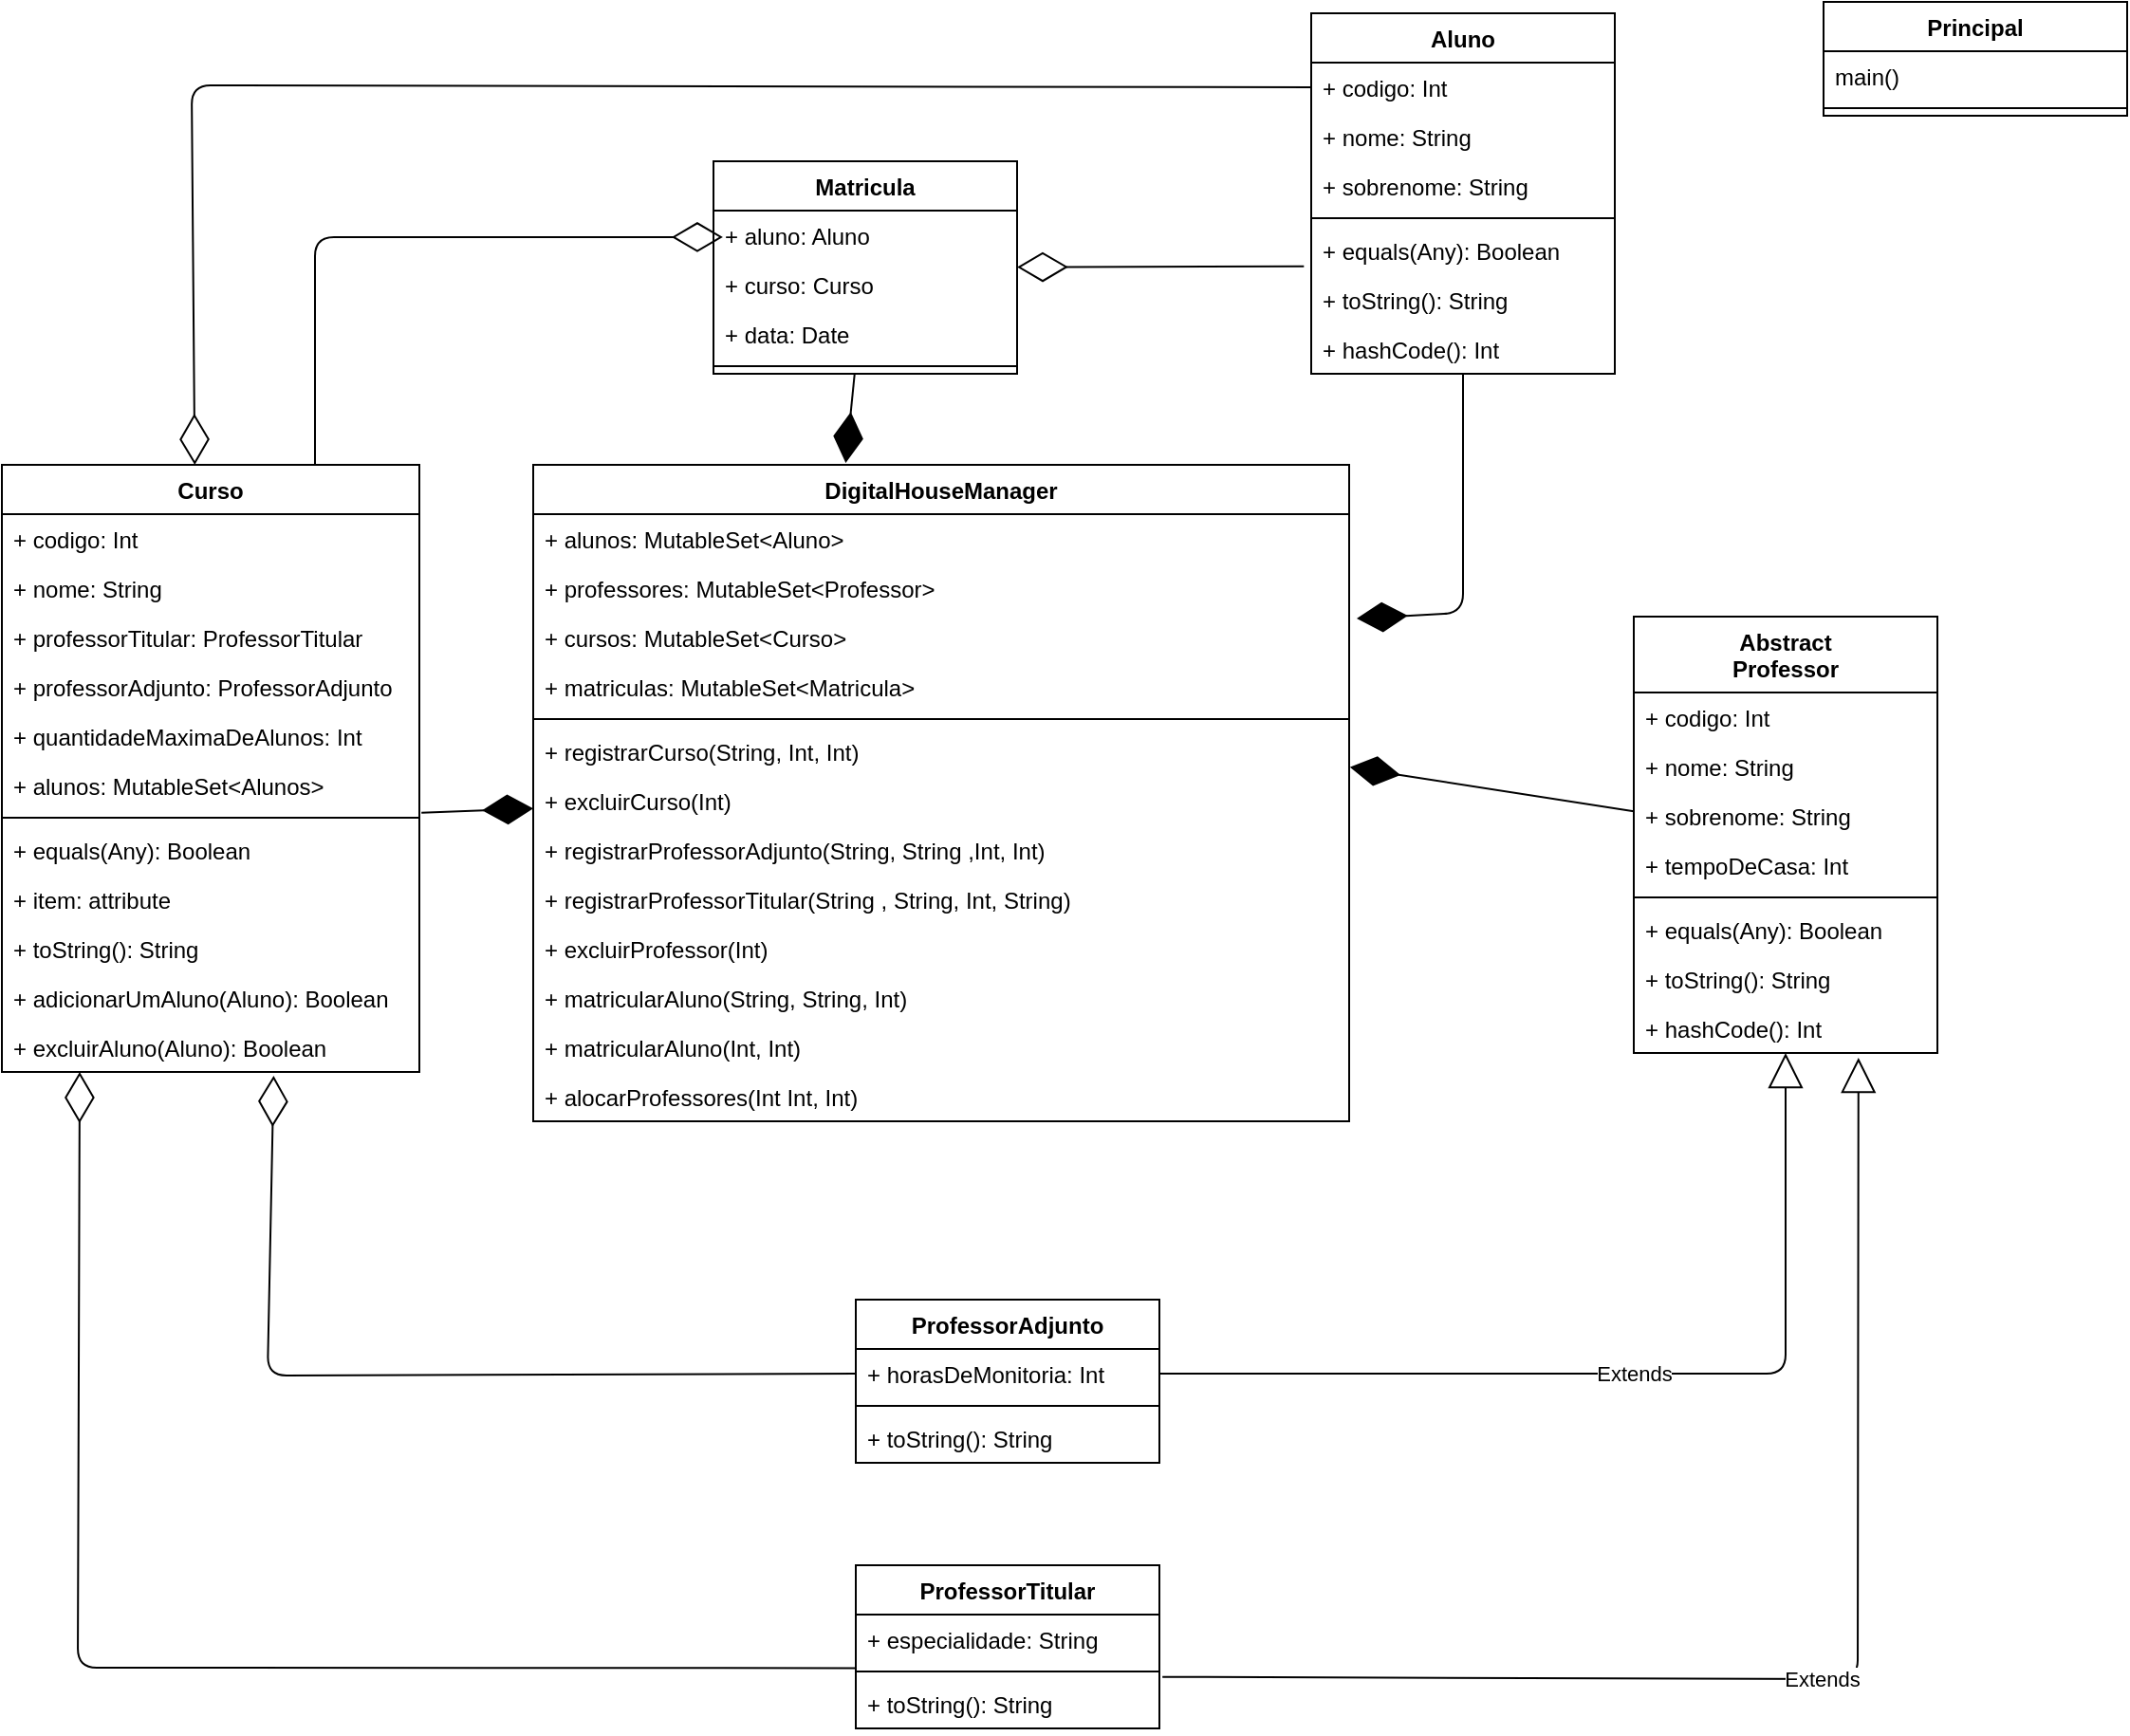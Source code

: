 <mxfile version="13.7.7" type="google"><diagram id="C5RBs43oDa-KdzZeNtuy" name="Page-1"><mxGraphModel dx="1238" dy="548" grid="1" gridSize="10" guides="1" tooltips="1" connect="1" arrows="1" fold="1" page="1" pageScale="1" pageWidth="827" pageHeight="1169" math="0" shadow="0"><root><mxCell id="WIyWlLk6GJQsqaUBKTNV-0"/><mxCell id="WIyWlLk6GJQsqaUBKTNV-1" parent="WIyWlLk6GJQsqaUBKTNV-0"/><mxCell id="T_922s3UGp3L7EfvBjby-40" value="Extends" style="endArrow=block;endSize=16;endFill=0;html=1;exitX=1;exitY=0.5;exitDx=0;exitDy=0;" parent="WIyWlLk6GJQsqaUBKTNV-1" source="T_922s3UGp3L7EfvBjby-35" target="T_922s3UGp3L7EfvBjby-15" edge="1"><mxGeometry width="160" relative="1" as="geometry"><mxPoint x="640" y="720" as="sourcePoint"/><mxPoint x="1140" y="560" as="targetPoint"/><Array as="points"><mxPoint x="1000" y="759"/></Array></mxGeometry></mxCell><mxCell id="T_922s3UGp3L7EfvBjby-41" value="Extends" style="endArrow=block;endSize=16;endFill=0;html=1;entryX=0.74;entryY=1.095;entryDx=0;entryDy=0;entryPerimeter=0;exitX=1.01;exitY=-0.044;exitDx=0;exitDy=0;exitPerimeter=0;" parent="WIyWlLk6GJQsqaUBKTNV-1" source="5TAdEPSiHCzOPGJmIDVm-1" target="T_922s3UGp3L7EfvBjby-28" edge="1"><mxGeometry width="160" relative="1" as="geometry"><mxPoint x="680" y="760" as="sourcePoint"/><mxPoint x="1030" y="340" as="targetPoint"/><Array as="points"><mxPoint x="1038" y="920"/></Array></mxGeometry></mxCell><mxCell id="z5_YrvjEdw8yl7iUUlSn-19" value="" style="endArrow=diamondThin;endFill=0;endSize=24;html=1;exitX=-0.024;exitY=0.823;exitDx=0;exitDy=0;exitPerimeter=0;" parent="WIyWlLk6GJQsqaUBKTNV-1" source="T_922s3UGp3L7EfvBjby-3" target="T_922s3UGp3L7EfvBjby-50" edge="1"><mxGeometry width="160" relative="1" as="geometry"><mxPoint x="740" y="270" as="sourcePoint"/><mxPoint x="900" y="270" as="targetPoint"/></mxGeometry></mxCell><mxCell id="z5_YrvjEdw8yl7iUUlSn-20" value="" style="endArrow=diamondThin;endFill=0;endSize=24;html=1;exitX=0.75;exitY=0;exitDx=0;exitDy=0;entryX=0.031;entryY=0.538;entryDx=0;entryDy=0;entryPerimeter=0;" parent="WIyWlLk6GJQsqaUBKTNV-1" source="T_922s3UGp3L7EfvBjby-8" target="T_922s3UGp3L7EfvBjby-51" edge="1"><mxGeometry width="160" relative="1" as="geometry"><mxPoint x="570" y="440" as="sourcePoint"/><mxPoint x="430" y="160" as="targetPoint"/><Array as="points"><mxPoint x="225" y="160"/></Array></mxGeometry></mxCell><mxCell id="5TAdEPSiHCzOPGJmIDVm-2" value="" style="endArrow=diamondThin;endFill=1;endSize=24;html=1;exitX=1.005;exitY=0.175;exitDx=0;exitDy=0;exitPerimeter=0;" edge="1" parent="WIyWlLk6GJQsqaUBKTNV-1" source="T_922s3UGp3L7EfvBjby-10" target="T_922s3UGp3L7EfvBjby-60"><mxGeometry width="160" relative="1" as="geometry"><mxPoint x="290" y="466" as="sourcePoint"/><mxPoint x="520" y="400" as="targetPoint"/></mxGeometry></mxCell><mxCell id="5TAdEPSiHCzOPGJmIDVm-3" value="" style="endArrow=diamondThin;endFill=1;endSize=24;html=1;entryX=0.383;entryY=-0.003;entryDx=0;entryDy=0;entryPerimeter=0;" edge="1" parent="WIyWlLk6GJQsqaUBKTNV-1" source="T_922s3UGp3L7EfvBjby-50" target="T_922s3UGp3L7EfvBjby-60"><mxGeometry width="160" relative="1" as="geometry"><mxPoint x="780" y="450" as="sourcePoint"/><mxPoint x="940" y="450" as="targetPoint"/></mxGeometry></mxCell><mxCell id="5TAdEPSiHCzOPGJmIDVm-4" value="" style="endArrow=diamondThin;endFill=1;endSize=24;html=1;" edge="1" parent="WIyWlLk6GJQsqaUBKTNV-1" source="T_922s3UGp3L7EfvBjby-0"><mxGeometry width="160" relative="1" as="geometry"><mxPoint x="560" y="370" as="sourcePoint"/><mxPoint x="774" y="361" as="targetPoint"/><Array as="points"><mxPoint x="830" y="358"/></Array></mxGeometry></mxCell><mxCell id="5TAdEPSiHCzOPGJmIDVm-5" value="" style="endArrow=diamondThin;endFill=1;endSize=24;html=1;entryX=1.001;entryY=0.821;entryDx=0;entryDy=0;entryPerimeter=0;" edge="1" parent="WIyWlLk6GJQsqaUBKTNV-1" source="T_922s3UGp3L7EfvBjby-15" target="T_922s3UGp3L7EfvBjby-63"><mxGeometry width="160" relative="1" as="geometry"><mxPoint x="720" y="560" as="sourcePoint"/><mxPoint x="790" y="475" as="targetPoint"/></mxGeometry></mxCell><mxCell id="T_922s3UGp3L7EfvBjby-15" value="Abstract&#10;Professor" style="swimlane;fontStyle=1;align=center;verticalAlign=top;childLayout=stackLayout;horizontal=1;startSize=40;horizontalStack=0;resizeParent=1;resizeParentMax=0;resizeLast=0;collapsible=1;marginBottom=0;" parent="WIyWlLk6GJQsqaUBKTNV-1" vertex="1"><mxGeometry x="920" y="360" width="160" height="230" as="geometry"/></mxCell><mxCell id="T_922s3UGp3L7EfvBjby-16" value="+ codigo: Int" style="text;strokeColor=none;fillColor=none;align=left;verticalAlign=top;spacingLeft=4;spacingRight=4;overflow=hidden;rotatable=0;points=[[0,0.5],[1,0.5]];portConstraint=eastwest;" parent="T_922s3UGp3L7EfvBjby-15" vertex="1"><mxGeometry y="40" width="160" height="26" as="geometry"/></mxCell><mxCell id="T_922s3UGp3L7EfvBjby-19" value="+ nome: String" style="text;strokeColor=none;fillColor=none;align=left;verticalAlign=top;spacingLeft=4;spacingRight=4;overflow=hidden;rotatable=0;points=[[0,0.5],[1,0.5]];portConstraint=eastwest;" parent="T_922s3UGp3L7EfvBjby-15" vertex="1"><mxGeometry y="66" width="160" height="26" as="geometry"/></mxCell><mxCell id="T_922s3UGp3L7EfvBjby-20" value="+ sobrenome: String" style="text;strokeColor=none;fillColor=none;align=left;verticalAlign=top;spacingLeft=4;spacingRight=4;overflow=hidden;rotatable=0;points=[[0,0.5],[1,0.5]];portConstraint=eastwest;" parent="T_922s3UGp3L7EfvBjby-15" vertex="1"><mxGeometry y="92" width="160" height="26" as="geometry"/></mxCell><mxCell id="T_922s3UGp3L7EfvBjby-29" value="+ tempoDeCasa: Int" style="text;strokeColor=none;fillColor=none;align=left;verticalAlign=top;spacingLeft=4;spacingRight=4;overflow=hidden;rotatable=0;points=[[0,0.5],[1,0.5]];portConstraint=eastwest;" parent="T_922s3UGp3L7EfvBjby-15" vertex="1"><mxGeometry y="118" width="160" height="26" as="geometry"/></mxCell><mxCell id="T_922s3UGp3L7EfvBjby-17" value="" style="line;strokeWidth=1;fillColor=none;align=left;verticalAlign=middle;spacingTop=-1;spacingLeft=3;spacingRight=3;rotatable=0;labelPosition=right;points=[];portConstraint=eastwest;" parent="T_922s3UGp3L7EfvBjby-15" vertex="1"><mxGeometry y="144" width="160" height="8" as="geometry"/></mxCell><mxCell id="T_922s3UGp3L7EfvBjby-26" value="+ equals(Any): Boolean" style="text;strokeColor=none;fillColor=none;align=left;verticalAlign=top;spacingLeft=4;spacingRight=4;overflow=hidden;rotatable=0;points=[[0,0.5],[1,0.5]];portConstraint=eastwest;" parent="T_922s3UGp3L7EfvBjby-15" vertex="1"><mxGeometry y="152" width="160" height="26" as="geometry"/></mxCell><mxCell id="T_922s3UGp3L7EfvBjby-27" value="+ toString(): String" style="text;strokeColor=none;fillColor=none;align=left;verticalAlign=top;spacingLeft=4;spacingRight=4;overflow=hidden;rotatable=0;points=[[0,0.5],[1,0.5]];portConstraint=eastwest;" parent="T_922s3UGp3L7EfvBjby-15" vertex="1"><mxGeometry y="178" width="160" height="26" as="geometry"/></mxCell><mxCell id="T_922s3UGp3L7EfvBjby-28" value="+ hashCode(): Int" style="text;strokeColor=none;fillColor=none;align=left;verticalAlign=top;spacingLeft=4;spacingRight=4;overflow=hidden;rotatable=0;points=[[0,0.5],[1,0.5]];portConstraint=eastwest;" parent="T_922s3UGp3L7EfvBjby-15" vertex="1"><mxGeometry y="204" width="160" height="26" as="geometry"/></mxCell><mxCell id="T_922s3UGp3L7EfvBjby-50" value="Matricula" style="swimlane;fontStyle=1;align=center;verticalAlign=top;childLayout=stackLayout;horizontal=1;startSize=26;horizontalStack=0;resizeParent=1;resizeParentMax=0;resizeLast=0;collapsible=1;marginBottom=0;" parent="WIyWlLk6GJQsqaUBKTNV-1" vertex="1"><mxGeometry x="435" y="120" width="160" height="112" as="geometry"/></mxCell><mxCell id="T_922s3UGp3L7EfvBjby-51" value="+ aluno: Aluno" style="text;strokeColor=none;fillColor=none;align=left;verticalAlign=top;spacingLeft=4;spacingRight=4;overflow=hidden;rotatable=0;points=[[0,0.5],[1,0.5]];portConstraint=eastwest;" parent="T_922s3UGp3L7EfvBjby-50" vertex="1"><mxGeometry y="26" width="160" height="26" as="geometry"/></mxCell><mxCell id="T_922s3UGp3L7EfvBjby-54" value="+ curso: Curso" style="text;strokeColor=none;fillColor=none;align=left;verticalAlign=top;spacingLeft=4;spacingRight=4;overflow=hidden;rotatable=0;points=[[0,0.5],[1,0.5]];portConstraint=eastwest;" parent="T_922s3UGp3L7EfvBjby-50" vertex="1"><mxGeometry y="52" width="160" height="26" as="geometry"/></mxCell><mxCell id="T_922s3UGp3L7EfvBjby-55" value="+ data: Date" style="text;strokeColor=none;fillColor=none;align=left;verticalAlign=top;spacingLeft=4;spacingRight=4;overflow=hidden;rotatable=0;points=[[0,0.5],[1,0.5]];portConstraint=eastwest;" parent="T_922s3UGp3L7EfvBjby-50" vertex="1"><mxGeometry y="78" width="160" height="26" as="geometry"/></mxCell><mxCell id="T_922s3UGp3L7EfvBjby-52" value="" style="line;strokeWidth=1;fillColor=none;align=left;verticalAlign=middle;spacingTop=-1;spacingLeft=3;spacingRight=3;rotatable=0;labelPosition=right;points=[];portConstraint=eastwest;" parent="T_922s3UGp3L7EfvBjby-50" vertex="1"><mxGeometry y="104" width="160" height="8" as="geometry"/></mxCell><mxCell id="5TAdEPSiHCzOPGJmIDVm-7" value="" style="endArrow=diamondThin;endFill=0;endSize=24;html=1;exitX=0;exitY=0.5;exitDx=0;exitDy=0;entryX=0.462;entryY=0;entryDx=0;entryDy=0;entryPerimeter=0;" edge="1" parent="WIyWlLk6GJQsqaUBKTNV-1" source="T_922s3UGp3L7EfvBjby-5" target="T_922s3UGp3L7EfvBjby-8"><mxGeometry width="160" relative="1" as="geometry"><mxPoint x="430" y="40" as="sourcePoint"/><mxPoint x="590" y="40" as="targetPoint"/><Array as="points"><mxPoint x="160" y="80"/></Array></mxGeometry></mxCell><mxCell id="5TAdEPSiHCzOPGJmIDVm-11" value="" style="endArrow=diamondThin;endFill=0;endSize=24;html=1;entryX=0.651;entryY=1.079;entryDx=0;entryDy=0;entryPerimeter=0;exitX=0;exitY=0.5;exitDx=0;exitDy=0;" edge="1" parent="WIyWlLk6GJQsqaUBKTNV-1" source="T_922s3UGp3L7EfvBjby-35" target="5TAdEPSiHCzOPGJmIDVm-16"><mxGeometry width="160" relative="1" as="geometry"><mxPoint x="490" y="780" as="sourcePoint"/><mxPoint x="310" y="650" as="targetPoint"/><Array as="points"><mxPoint x="200" y="760"/></Array></mxGeometry></mxCell><mxCell id="T_922s3UGp3L7EfvBjby-8" value="Curso" style="swimlane;fontStyle=1;align=center;verticalAlign=top;childLayout=stackLayout;horizontal=1;startSize=26;horizontalStack=0;resizeParent=1;resizeParentMax=0;resizeLast=0;collapsible=1;marginBottom=0;" parent="WIyWlLk6GJQsqaUBKTNV-1" vertex="1"><mxGeometry x="60" y="280" width="220" height="320" as="geometry"/></mxCell><mxCell id="T_922s3UGp3L7EfvBjby-9" value="+ codigo: Int" style="text;strokeColor=none;fillColor=none;align=left;verticalAlign=top;spacingLeft=4;spacingRight=4;overflow=hidden;rotatable=0;points=[[0,0.5],[1,0.5]];portConstraint=eastwest;" parent="T_922s3UGp3L7EfvBjby-8" vertex="1"><mxGeometry y="26" width="220" height="26" as="geometry"/></mxCell><mxCell id="T_922s3UGp3L7EfvBjby-12" value="+ nome: String" style="text;strokeColor=none;fillColor=none;align=left;verticalAlign=top;spacingLeft=4;spacingRight=4;overflow=hidden;rotatable=0;points=[[0,0.5],[1,0.5]];portConstraint=eastwest;" parent="T_922s3UGp3L7EfvBjby-8" vertex="1"><mxGeometry y="52" width="220" height="26" as="geometry"/></mxCell><mxCell id="T_922s3UGp3L7EfvBjby-42" value="+ professorTitular: ProfessorTitular" style="text;strokeColor=none;fillColor=none;align=left;verticalAlign=top;spacingLeft=4;spacingRight=4;overflow=hidden;rotatable=0;points=[[0,0.5],[1,0.5]];portConstraint=eastwest;" parent="T_922s3UGp3L7EfvBjby-8" vertex="1"><mxGeometry y="78" width="220" height="26" as="geometry"/></mxCell><mxCell id="T_922s3UGp3L7EfvBjby-43" value="+ professorAdjunto: ProfessorAdjunto" style="text;strokeColor=none;fillColor=none;align=left;verticalAlign=top;spacingLeft=4;spacingRight=4;overflow=hidden;rotatable=0;points=[[0,0.5],[1,0.5]];portConstraint=eastwest;" parent="T_922s3UGp3L7EfvBjby-8" vertex="1"><mxGeometry y="104" width="220" height="26" as="geometry"/></mxCell><mxCell id="T_922s3UGp3L7EfvBjby-44" value="+ quantidadeMaximaDeAlunos: Int" style="text;strokeColor=none;fillColor=none;align=left;verticalAlign=top;spacingLeft=4;spacingRight=4;overflow=hidden;rotatable=0;points=[[0,0.5],[1,0.5]];portConstraint=eastwest;" parent="T_922s3UGp3L7EfvBjby-8" vertex="1"><mxGeometry y="130" width="220" height="26" as="geometry"/></mxCell><mxCell id="T_922s3UGp3L7EfvBjby-45" value="+ alunos: MutableSet&lt;Alunos&gt;" style="text;strokeColor=none;fillColor=none;align=left;verticalAlign=top;spacingLeft=4;spacingRight=4;overflow=hidden;rotatable=0;points=[[0,0.5],[1,0.5]];portConstraint=eastwest;" parent="T_922s3UGp3L7EfvBjby-8" vertex="1"><mxGeometry y="156" width="220" height="26" as="geometry"/></mxCell><mxCell id="T_922s3UGp3L7EfvBjby-10" value="" style="line;strokeWidth=1;fillColor=none;align=left;verticalAlign=middle;spacingTop=-1;spacingLeft=3;spacingRight=3;rotatable=0;labelPosition=right;points=[];portConstraint=eastwest;" parent="T_922s3UGp3L7EfvBjby-8" vertex="1"><mxGeometry y="182" width="220" height="8" as="geometry"/></mxCell><mxCell id="T_922s3UGp3L7EfvBjby-11" value="+ equals(Any): Boolean" style="text;strokeColor=none;fillColor=none;align=left;verticalAlign=top;spacingLeft=4;spacingRight=4;overflow=hidden;rotatable=0;points=[[0,0.5],[1,0.5]];portConstraint=eastwest;" parent="T_922s3UGp3L7EfvBjby-8" vertex="1"><mxGeometry y="190" width="220" height="26" as="geometry"/></mxCell><mxCell id="5TAdEPSiHCzOPGJmIDVm-15" value="+ item: attribute" style="text;strokeColor=none;fillColor=none;align=left;verticalAlign=top;spacingLeft=4;spacingRight=4;overflow=hidden;rotatable=0;points=[[0,0.5],[1,0.5]];portConstraint=eastwest;" vertex="1" parent="T_922s3UGp3L7EfvBjby-8"><mxGeometry y="216" width="220" height="26" as="geometry"/></mxCell><mxCell id="T_922s3UGp3L7EfvBjby-13" value="+ toString(): String" style="text;strokeColor=none;fillColor=none;align=left;verticalAlign=top;spacingLeft=4;spacingRight=4;overflow=hidden;rotatable=0;points=[[0,0.5],[1,0.5]];portConstraint=eastwest;" parent="T_922s3UGp3L7EfvBjby-8" vertex="1"><mxGeometry y="242" width="220" height="26" as="geometry"/></mxCell><mxCell id="T_922s3UGp3L7EfvBjby-14" value="+ adicionarUmAluno(Aluno): Boolean" style="text;strokeColor=none;fillColor=none;align=left;verticalAlign=top;spacingLeft=4;spacingRight=4;overflow=hidden;rotatable=0;points=[[0,0.5],[1,0.5]];portConstraint=eastwest;" parent="T_922s3UGp3L7EfvBjby-8" vertex="1"><mxGeometry y="268" width="220" height="26" as="geometry"/></mxCell><mxCell id="5TAdEPSiHCzOPGJmIDVm-16" value="+ excluirAluno(Aluno): Boolean" style="text;strokeColor=none;fillColor=none;align=left;verticalAlign=top;spacingLeft=4;spacingRight=4;overflow=hidden;rotatable=0;points=[[0,0.5],[1,0.5]];portConstraint=eastwest;" vertex="1" parent="T_922s3UGp3L7EfvBjby-8"><mxGeometry y="294" width="220" height="26" as="geometry"/></mxCell><mxCell id="T_922s3UGp3L7EfvBjby-0" value="Aluno" style="swimlane;fontStyle=1;align=center;verticalAlign=top;childLayout=stackLayout;horizontal=1;startSize=26;horizontalStack=0;resizeParent=1;resizeParentMax=0;resizeLast=0;collapsible=1;marginBottom=0;" parent="WIyWlLk6GJQsqaUBKTNV-1" vertex="1"><mxGeometry x="750" y="42" width="160" height="190" as="geometry"/></mxCell><mxCell id="T_922s3UGp3L7EfvBjby-5" value="+ codigo: Int" style="text;strokeColor=none;fillColor=none;align=left;verticalAlign=top;spacingLeft=4;spacingRight=4;overflow=hidden;rotatable=0;points=[[0,0.5],[1,0.5]];portConstraint=eastwest;" parent="T_922s3UGp3L7EfvBjby-0" vertex="1"><mxGeometry y="26" width="160" height="26" as="geometry"/></mxCell><mxCell id="T_922s3UGp3L7EfvBjby-1" value="+ nome: String" style="text;strokeColor=none;fillColor=none;align=left;verticalAlign=top;spacingLeft=4;spacingRight=4;overflow=hidden;rotatable=0;points=[[0,0.5],[1,0.5]];portConstraint=eastwest;" parent="T_922s3UGp3L7EfvBjby-0" vertex="1"><mxGeometry y="52" width="160" height="26" as="geometry"/></mxCell><mxCell id="T_922s3UGp3L7EfvBjby-4" value="+ sobrenome: String" style="text;strokeColor=none;fillColor=none;align=left;verticalAlign=top;spacingLeft=4;spacingRight=4;overflow=hidden;rotatable=0;points=[[0,0.5],[1,0.5]];portConstraint=eastwest;" parent="T_922s3UGp3L7EfvBjby-0" vertex="1"><mxGeometry y="78" width="160" height="26" as="geometry"/></mxCell><mxCell id="T_922s3UGp3L7EfvBjby-2" value="" style="line;strokeWidth=1;fillColor=none;align=left;verticalAlign=middle;spacingTop=-1;spacingLeft=3;spacingRight=3;rotatable=0;labelPosition=right;points=[];portConstraint=eastwest;" parent="T_922s3UGp3L7EfvBjby-0" vertex="1"><mxGeometry y="104" width="160" height="8" as="geometry"/></mxCell><mxCell id="T_922s3UGp3L7EfvBjby-3" value="+ equals(Any): Boolean" style="text;strokeColor=none;fillColor=none;align=left;verticalAlign=top;spacingLeft=4;spacingRight=4;overflow=hidden;rotatable=0;points=[[0,0.5],[1,0.5]];portConstraint=eastwest;" parent="T_922s3UGp3L7EfvBjby-0" vertex="1"><mxGeometry y="112" width="160" height="26" as="geometry"/></mxCell><mxCell id="T_922s3UGp3L7EfvBjby-6" value="+ toString(): String" style="text;strokeColor=none;fillColor=none;align=left;verticalAlign=top;spacingLeft=4;spacingRight=4;overflow=hidden;rotatable=0;points=[[0,0.5],[1,0.5]];portConstraint=eastwest;" parent="T_922s3UGp3L7EfvBjby-0" vertex="1"><mxGeometry y="138" width="160" height="26" as="geometry"/></mxCell><mxCell id="T_922s3UGp3L7EfvBjby-7" value="+ hashCode(): Int" style="text;strokeColor=none;fillColor=none;align=left;verticalAlign=top;spacingLeft=4;spacingRight=4;overflow=hidden;rotatable=0;points=[[0,0.5],[1,0.5]];portConstraint=eastwest;" parent="T_922s3UGp3L7EfvBjby-0" vertex="1"><mxGeometry y="164" width="160" height="26" as="geometry"/></mxCell><mxCell id="5TAdEPSiHCzOPGJmIDVm-14" value="" style="endArrow=diamondThin;endFill=0;endSize=24;html=1;exitX=-0.002;exitY=1.085;exitDx=0;exitDy=0;exitPerimeter=0;" edge="1" parent="WIyWlLk6GJQsqaUBKTNV-1" source="T_922s3UGp3L7EfvBjby-31"><mxGeometry width="160" relative="1" as="geometry"><mxPoint x="101" y="760" as="sourcePoint"/><mxPoint x="101" y="600" as="targetPoint"/><Array as="points"><mxPoint x="100" y="914"/></Array></mxGeometry></mxCell><mxCell id="T_922s3UGp3L7EfvBjby-30" value="ProfessorTitular" style="swimlane;fontStyle=1;align=center;verticalAlign=top;childLayout=stackLayout;horizontal=1;startSize=26;horizontalStack=0;resizeParent=1;resizeParentMax=0;resizeLast=0;collapsible=1;marginBottom=0;" parent="WIyWlLk6GJQsqaUBKTNV-1" vertex="1"><mxGeometry x="510" y="860" width="160" height="86" as="geometry"/></mxCell><mxCell id="T_922s3UGp3L7EfvBjby-31" value="+ especialidade: String" style="text;strokeColor=none;fillColor=none;align=left;verticalAlign=top;spacingLeft=4;spacingRight=4;overflow=hidden;rotatable=0;points=[[0,0.5],[1,0.5]];portConstraint=eastwest;" parent="T_922s3UGp3L7EfvBjby-30" vertex="1"><mxGeometry y="26" width="160" height="26" as="geometry"/></mxCell><mxCell id="T_922s3UGp3L7EfvBjby-32" value="" style="line;strokeWidth=1;fillColor=none;align=left;verticalAlign=middle;spacingTop=-1;spacingLeft=3;spacingRight=3;rotatable=0;labelPosition=right;points=[];portConstraint=eastwest;" parent="T_922s3UGp3L7EfvBjby-30" vertex="1"><mxGeometry y="52" width="160" height="8" as="geometry"/></mxCell><mxCell id="5TAdEPSiHCzOPGJmIDVm-1" value="+ toString(): String" style="text;strokeColor=none;fillColor=none;align=left;verticalAlign=top;spacingLeft=4;spacingRight=4;overflow=hidden;rotatable=0;points=[[0,0.5],[1,0.5]];portConstraint=eastwest;" vertex="1" parent="T_922s3UGp3L7EfvBjby-30"><mxGeometry y="60" width="160" height="26" as="geometry"/></mxCell><mxCell id="T_922s3UGp3L7EfvBjby-60" value="DigitalHouseManager" style="swimlane;fontStyle=1;align=center;verticalAlign=top;childLayout=stackLayout;horizontal=1;startSize=26;horizontalStack=0;resizeParent=1;resizeParentMax=0;resizeLast=0;collapsible=1;marginBottom=0;" parent="WIyWlLk6GJQsqaUBKTNV-1" vertex="1"><mxGeometry x="340" y="280" width="430" height="346" as="geometry"/></mxCell><mxCell id="T_922s3UGp3L7EfvBjby-61" value="+ alunos: MutableSet&lt;Aluno&gt;" style="text;strokeColor=none;fillColor=none;align=left;verticalAlign=top;spacingLeft=4;spacingRight=4;overflow=hidden;rotatable=0;points=[[0,0.5],[1,0.5]];portConstraint=eastwest;" parent="T_922s3UGp3L7EfvBjby-60" vertex="1"><mxGeometry y="26" width="430" height="26" as="geometry"/></mxCell><mxCell id="T_922s3UGp3L7EfvBjby-64" value="+ professores: MutableSet&lt;Professor&gt;" style="text;strokeColor=none;fillColor=none;align=left;verticalAlign=top;spacingLeft=4;spacingRight=4;overflow=hidden;rotatable=0;points=[[0,0.5],[1,0.5]];portConstraint=eastwest;" parent="T_922s3UGp3L7EfvBjby-60" vertex="1"><mxGeometry y="52" width="430" height="26" as="geometry"/></mxCell><mxCell id="T_922s3UGp3L7EfvBjby-65" value="+ cursos: MutableSet&lt;Curso&gt;" style="text;strokeColor=none;fillColor=none;align=left;verticalAlign=top;spacingLeft=4;spacingRight=4;overflow=hidden;rotatable=0;points=[[0,0.5],[1,0.5]];portConstraint=eastwest;" parent="T_922s3UGp3L7EfvBjby-60" vertex="1"><mxGeometry y="78" width="430" height="26" as="geometry"/></mxCell><mxCell id="T_922s3UGp3L7EfvBjby-66" value="+ matriculas: MutableSet&lt;Matricula&gt;" style="text;strokeColor=none;fillColor=none;align=left;verticalAlign=top;spacingLeft=4;spacingRight=4;overflow=hidden;rotatable=0;points=[[0,0.5],[1,0.5]];portConstraint=eastwest;" parent="T_922s3UGp3L7EfvBjby-60" vertex="1"><mxGeometry y="104" width="430" height="26" as="geometry"/></mxCell><mxCell id="T_922s3UGp3L7EfvBjby-62" value="" style="line;strokeWidth=1;fillColor=none;align=left;verticalAlign=middle;spacingTop=-1;spacingLeft=3;spacingRight=3;rotatable=0;labelPosition=right;points=[];portConstraint=eastwest;" parent="T_922s3UGp3L7EfvBjby-60" vertex="1"><mxGeometry y="130" width="430" height="8" as="geometry"/></mxCell><mxCell id="T_922s3UGp3L7EfvBjby-63" value="+ registrarCurso(String, Int, Int)" style="text;strokeColor=none;fillColor=none;align=left;verticalAlign=top;spacingLeft=4;spacingRight=4;overflow=hidden;rotatable=0;points=[[0,0.5],[1,0.5]];portConstraint=eastwest;" parent="T_922s3UGp3L7EfvBjby-60" vertex="1"><mxGeometry y="138" width="430" height="26" as="geometry"/></mxCell><mxCell id="5TAdEPSiHCzOPGJmIDVm-17" value="+ excluirCurso(Int)" style="text;strokeColor=none;fillColor=none;align=left;verticalAlign=top;spacingLeft=4;spacingRight=4;overflow=hidden;rotatable=0;points=[[0,0.5],[1,0.5]];portConstraint=eastwest;" vertex="1" parent="T_922s3UGp3L7EfvBjby-60"><mxGeometry y="164" width="430" height="26" as="geometry"/></mxCell><mxCell id="5TAdEPSiHCzOPGJmIDVm-18" value="+ registrarProfessorAdjunto(String, String ,Int, Int)" style="text;strokeColor=none;fillColor=none;align=left;verticalAlign=top;spacingLeft=4;spacingRight=4;overflow=hidden;rotatable=0;points=[[0,0.5],[1,0.5]];portConstraint=eastwest;" vertex="1" parent="T_922s3UGp3L7EfvBjby-60"><mxGeometry y="190" width="430" height="26" as="geometry"/></mxCell><mxCell id="5TAdEPSiHCzOPGJmIDVm-20" value="+ registrarProfessorTitular(String , String, Int, String)" style="text;strokeColor=none;fillColor=none;align=left;verticalAlign=top;spacingLeft=4;spacingRight=4;overflow=hidden;rotatable=0;points=[[0,0.5],[1,0.5]];portConstraint=eastwest;" vertex="1" parent="T_922s3UGp3L7EfvBjby-60"><mxGeometry y="216" width="430" height="26" as="geometry"/></mxCell><mxCell id="5TAdEPSiHCzOPGJmIDVm-21" value="+ excluirProfessor(Int)" style="text;strokeColor=none;fillColor=none;align=left;verticalAlign=top;spacingLeft=4;spacingRight=4;overflow=hidden;rotatable=0;points=[[0,0.5],[1,0.5]];portConstraint=eastwest;" vertex="1" parent="T_922s3UGp3L7EfvBjby-60"><mxGeometry y="242" width="430" height="26" as="geometry"/></mxCell><mxCell id="5TAdEPSiHCzOPGJmIDVm-22" value="+ matricularAluno(String, String, Int)" style="text;strokeColor=none;fillColor=none;align=left;verticalAlign=top;spacingLeft=4;spacingRight=4;overflow=hidden;rotatable=0;points=[[0,0.5],[1,0.5]];portConstraint=eastwest;" vertex="1" parent="T_922s3UGp3L7EfvBjby-60"><mxGeometry y="268" width="430" height="26" as="geometry"/></mxCell><mxCell id="5TAdEPSiHCzOPGJmIDVm-23" value="+ matricularAluno(Int, Int)" style="text;strokeColor=none;fillColor=none;align=left;verticalAlign=top;spacingLeft=4;spacingRight=4;overflow=hidden;rotatable=0;points=[[0,0.5],[1,0.5]];portConstraint=eastwest;" vertex="1" parent="T_922s3UGp3L7EfvBjby-60"><mxGeometry y="294" width="430" height="26" as="geometry"/></mxCell><mxCell id="5TAdEPSiHCzOPGJmIDVm-24" value="+ alocarProfessores(Int Int, Int)&#10;" style="text;strokeColor=none;fillColor=none;align=left;verticalAlign=top;spacingLeft=4;spacingRight=4;overflow=hidden;rotatable=0;points=[[0,0.5],[1,0.5]];portConstraint=eastwest;" vertex="1" parent="T_922s3UGp3L7EfvBjby-60"><mxGeometry y="320" width="430" height="26" as="geometry"/></mxCell><mxCell id="T_922s3UGp3L7EfvBjby-34" value="ProfessorAdjunto" style="swimlane;fontStyle=1;align=center;verticalAlign=top;childLayout=stackLayout;horizontal=1;startSize=26;horizontalStack=0;resizeParent=1;resizeParentMax=0;resizeLast=0;collapsible=1;marginBottom=0;" parent="WIyWlLk6GJQsqaUBKTNV-1" vertex="1"><mxGeometry x="510" y="720" width="160" height="86" as="geometry"/></mxCell><mxCell id="T_922s3UGp3L7EfvBjby-35" value="+ horasDeMonitoria: Int" style="text;strokeColor=none;fillColor=none;align=left;verticalAlign=top;spacingLeft=4;spacingRight=4;overflow=hidden;rotatable=0;points=[[0,0.5],[1,0.5]];portConstraint=eastwest;" parent="T_922s3UGp3L7EfvBjby-34" vertex="1"><mxGeometry y="26" width="160" height="26" as="geometry"/></mxCell><mxCell id="T_922s3UGp3L7EfvBjby-36" value="" style="line;strokeWidth=1;fillColor=none;align=left;verticalAlign=middle;spacingTop=-1;spacingLeft=3;spacingRight=3;rotatable=0;labelPosition=right;points=[];portConstraint=eastwest;" parent="T_922s3UGp3L7EfvBjby-34" vertex="1"><mxGeometry y="52" width="160" height="8" as="geometry"/></mxCell><mxCell id="5TAdEPSiHCzOPGJmIDVm-0" value="+ toString(): String" style="text;strokeColor=none;fillColor=none;align=left;verticalAlign=top;spacingLeft=4;spacingRight=4;overflow=hidden;rotatable=0;points=[[0,0.5],[1,0.5]];portConstraint=eastwest;" vertex="1" parent="T_922s3UGp3L7EfvBjby-34"><mxGeometry y="60" width="160" height="26" as="geometry"/></mxCell><mxCell id="5TAdEPSiHCzOPGJmIDVm-29" value="Principal" style="swimlane;fontStyle=1;align=center;verticalAlign=top;childLayout=stackLayout;horizontal=1;startSize=26;horizontalStack=0;resizeParent=1;resizeParentMax=0;resizeLast=0;collapsible=1;marginBottom=0;" vertex="1" parent="WIyWlLk6GJQsqaUBKTNV-1"><mxGeometry x="1020" y="36" width="160" height="60" as="geometry"/></mxCell><mxCell id="5TAdEPSiHCzOPGJmIDVm-30" value="main()" style="text;strokeColor=none;fillColor=none;align=left;verticalAlign=top;spacingLeft=4;spacingRight=4;overflow=hidden;rotatable=0;points=[[0,0.5],[1,0.5]];portConstraint=eastwest;" vertex="1" parent="5TAdEPSiHCzOPGJmIDVm-29"><mxGeometry y="26" width="160" height="26" as="geometry"/></mxCell><mxCell id="5TAdEPSiHCzOPGJmIDVm-31" value="" style="line;strokeWidth=1;fillColor=none;align=left;verticalAlign=middle;spacingTop=-1;spacingLeft=3;spacingRight=3;rotatable=0;labelPosition=right;points=[];portConstraint=eastwest;" vertex="1" parent="5TAdEPSiHCzOPGJmIDVm-29"><mxGeometry y="52" width="160" height="8" as="geometry"/></mxCell></root></mxGraphModel></diagram></mxfile>